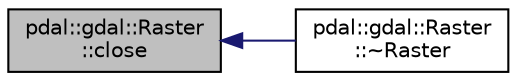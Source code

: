 digraph "pdal::gdal::Raster::close"
{
  edge [fontname="Helvetica",fontsize="10",labelfontname="Helvetica",labelfontsize="10"];
  node [fontname="Helvetica",fontsize="10",shape=record];
  rankdir="LR";
  Node1 [label="pdal::gdal::Raster\l::close",height=0.2,width=0.4,color="black", fillcolor="grey75", style="filled", fontcolor="black"];
  Node1 -> Node2 [dir="back",color="midnightblue",fontsize="10",style="solid",fontname="Helvetica"];
  Node2 [label="pdal::gdal::Raster\l::~Raster",height=0.2,width=0.4,color="black", fillcolor="white", style="filled",URL="$classpdal_1_1gdal_1_1Raster.html#a50522612f3d810d63712d3bdf5702021"];
}
